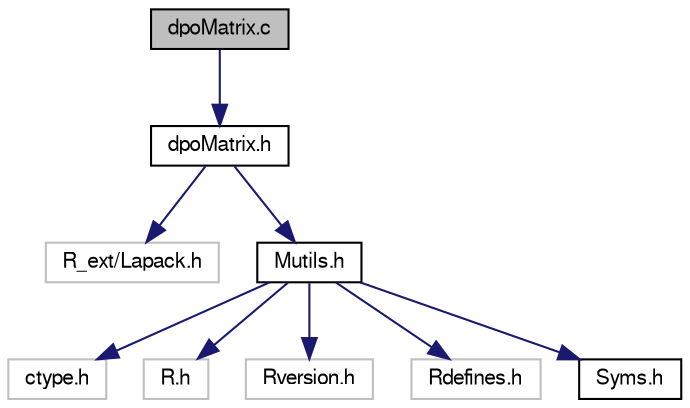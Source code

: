 digraph G
{
  edge [fontname="FreeSans",fontsize=10,labelfontname="FreeSans",labelfontsize=10];
  node [fontname="FreeSans",fontsize=10,shape=record];
  Node1 [label="dpoMatrix.c",height=0.2,width=0.4,color="black", fillcolor="grey75", style="filled" fontcolor="black"];
  Node1 -> Node2 [color="midnightblue",fontsize=10,style="solid",fontname="FreeSans"];
  Node2 [label="dpoMatrix.h",height=0.2,width=0.4,color="black", fillcolor="white", style="filled",URL="$dpoMatrix_8h.html"];
  Node2 -> Node3 [color="midnightblue",fontsize=10,style="solid",fontname="FreeSans"];
  Node3 [label="R_ext/Lapack.h",height=0.2,width=0.4,color="grey75", fillcolor="white", style="filled"];
  Node2 -> Node4 [color="midnightblue",fontsize=10,style="solid",fontname="FreeSans"];
  Node4 [label="Mutils.h",height=0.2,width=0.4,color="black", fillcolor="white", style="filled",URL="$Mutils_8h.html"];
  Node4 -> Node5 [color="midnightblue",fontsize=10,style="solid",fontname="FreeSans"];
  Node5 [label="ctype.h",height=0.2,width=0.4,color="grey75", fillcolor="white", style="filled"];
  Node4 -> Node6 [color="midnightblue",fontsize=10,style="solid",fontname="FreeSans"];
  Node6 [label="R.h",height=0.2,width=0.4,color="grey75", fillcolor="white", style="filled"];
  Node4 -> Node7 [color="midnightblue",fontsize=10,style="solid",fontname="FreeSans"];
  Node7 [label="Rversion.h",height=0.2,width=0.4,color="grey75", fillcolor="white", style="filled"];
  Node4 -> Node8 [color="midnightblue",fontsize=10,style="solid",fontname="FreeSans"];
  Node8 [label="Rdefines.h",height=0.2,width=0.4,color="grey75", fillcolor="white", style="filled"];
  Node4 -> Node9 [color="midnightblue",fontsize=10,style="solid",fontname="FreeSans"];
  Node9 [label="Syms.h",height=0.2,width=0.4,color="black", fillcolor="white", style="filled",URL="$Syms_8h.html"];
}
